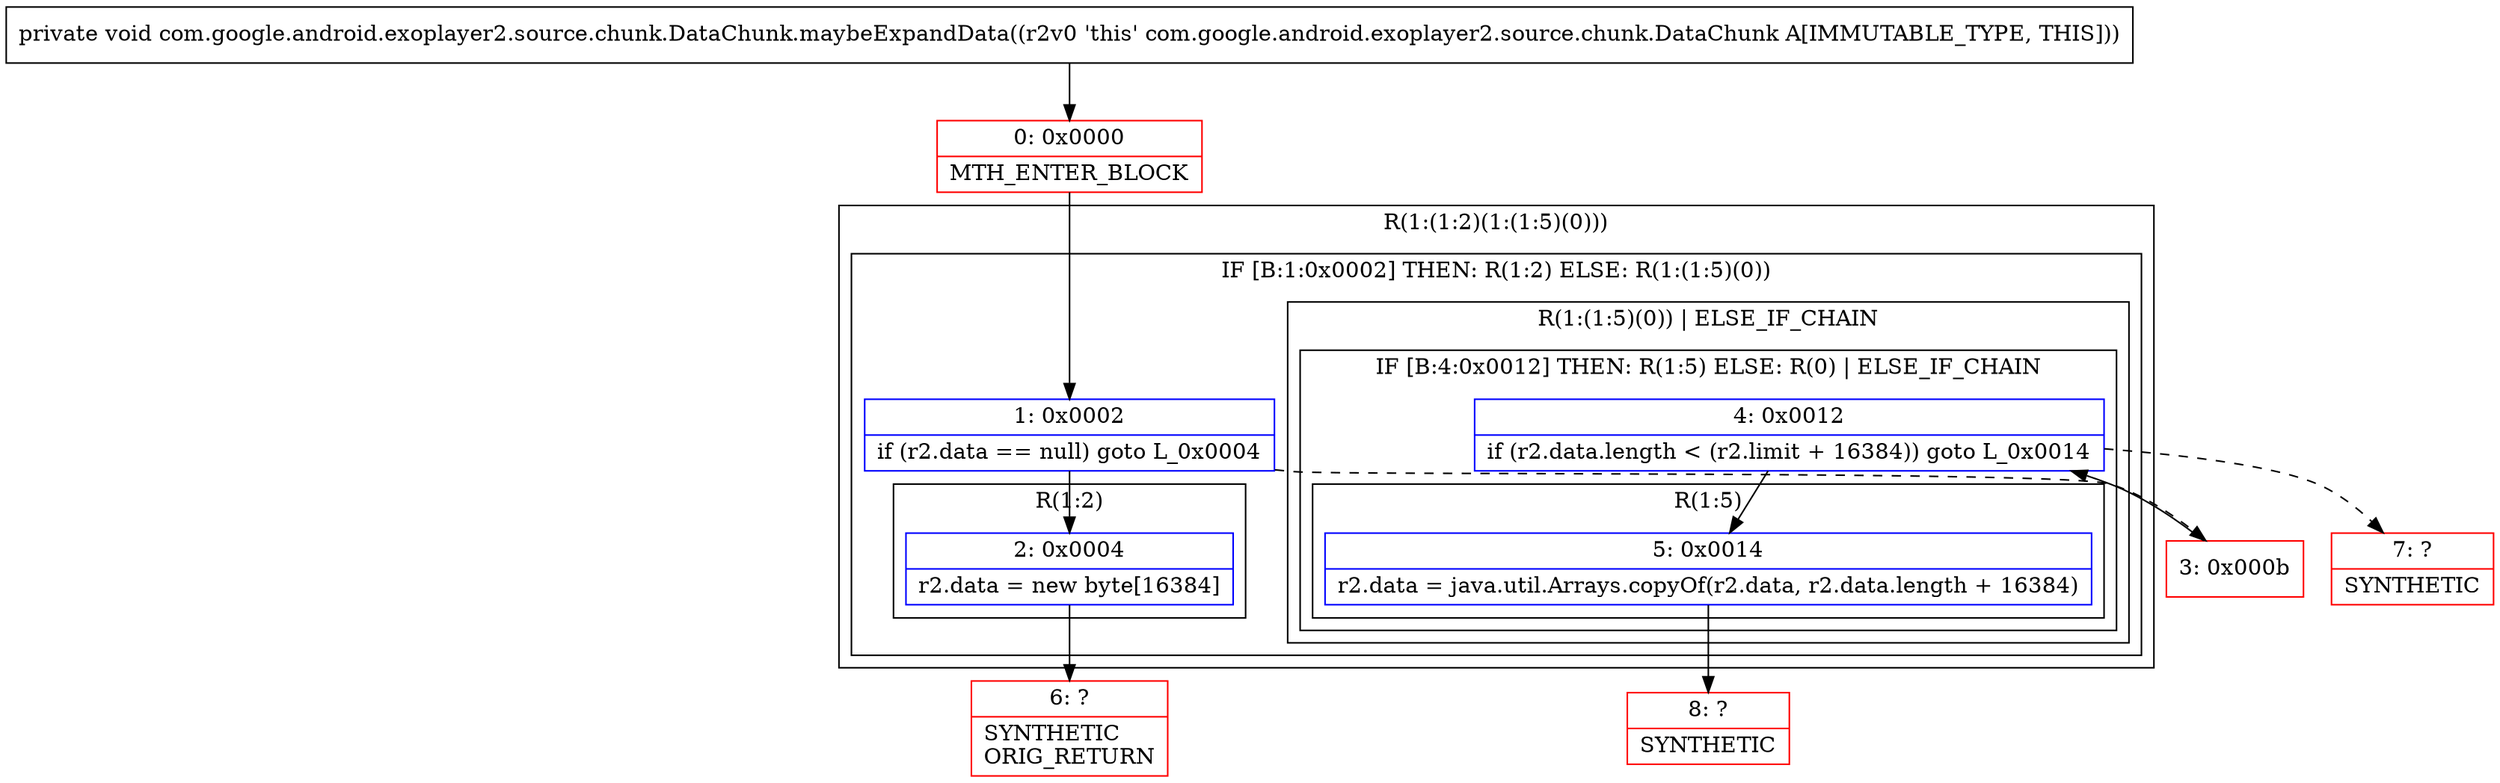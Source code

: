 digraph "CFG forcom.google.android.exoplayer2.source.chunk.DataChunk.maybeExpandData()V" {
subgraph cluster_Region_1360738629 {
label = "R(1:(1:2)(1:(1:5)(0)))";
node [shape=record,color=blue];
subgraph cluster_IfRegion_1429295947 {
label = "IF [B:1:0x0002] THEN: R(1:2) ELSE: R(1:(1:5)(0))";
node [shape=record,color=blue];
Node_1 [shape=record,label="{1\:\ 0x0002|if (r2.data == null) goto L_0x0004\l}"];
subgraph cluster_Region_781073185 {
label = "R(1:2)";
node [shape=record,color=blue];
Node_2 [shape=record,label="{2\:\ 0x0004|r2.data = new byte[16384]\l}"];
}
subgraph cluster_Region_1896767545 {
label = "R(1:(1:5)(0)) | ELSE_IF_CHAIN\l";
node [shape=record,color=blue];
subgraph cluster_IfRegion_2044182092 {
label = "IF [B:4:0x0012] THEN: R(1:5) ELSE: R(0) | ELSE_IF_CHAIN\l";
node [shape=record,color=blue];
Node_4 [shape=record,label="{4\:\ 0x0012|if (r2.data.length \< (r2.limit + 16384)) goto L_0x0014\l}"];
subgraph cluster_Region_648216886 {
label = "R(1:5)";
node [shape=record,color=blue];
Node_5 [shape=record,label="{5\:\ 0x0014|r2.data = java.util.Arrays.copyOf(r2.data, r2.data.length + 16384)\l}"];
}
subgraph cluster_Region_2032886256 {
label = "R(0)";
node [shape=record,color=blue];
}
}
}
}
}
Node_0 [shape=record,color=red,label="{0\:\ 0x0000|MTH_ENTER_BLOCK\l}"];
Node_3 [shape=record,color=red,label="{3\:\ 0x000b}"];
Node_6 [shape=record,color=red,label="{6\:\ ?|SYNTHETIC\lORIG_RETURN\l}"];
Node_7 [shape=record,color=red,label="{7\:\ ?|SYNTHETIC\l}"];
Node_8 [shape=record,color=red,label="{8\:\ ?|SYNTHETIC\l}"];
MethodNode[shape=record,label="{private void com.google.android.exoplayer2.source.chunk.DataChunk.maybeExpandData((r2v0 'this' com.google.android.exoplayer2.source.chunk.DataChunk A[IMMUTABLE_TYPE, THIS])) }"];
MethodNode -> Node_0;
Node_1 -> Node_2;
Node_1 -> Node_3[style=dashed];
Node_2 -> Node_6;
Node_4 -> Node_5;
Node_4 -> Node_7[style=dashed];
Node_5 -> Node_8;
Node_0 -> Node_1;
Node_3 -> Node_4;
}

